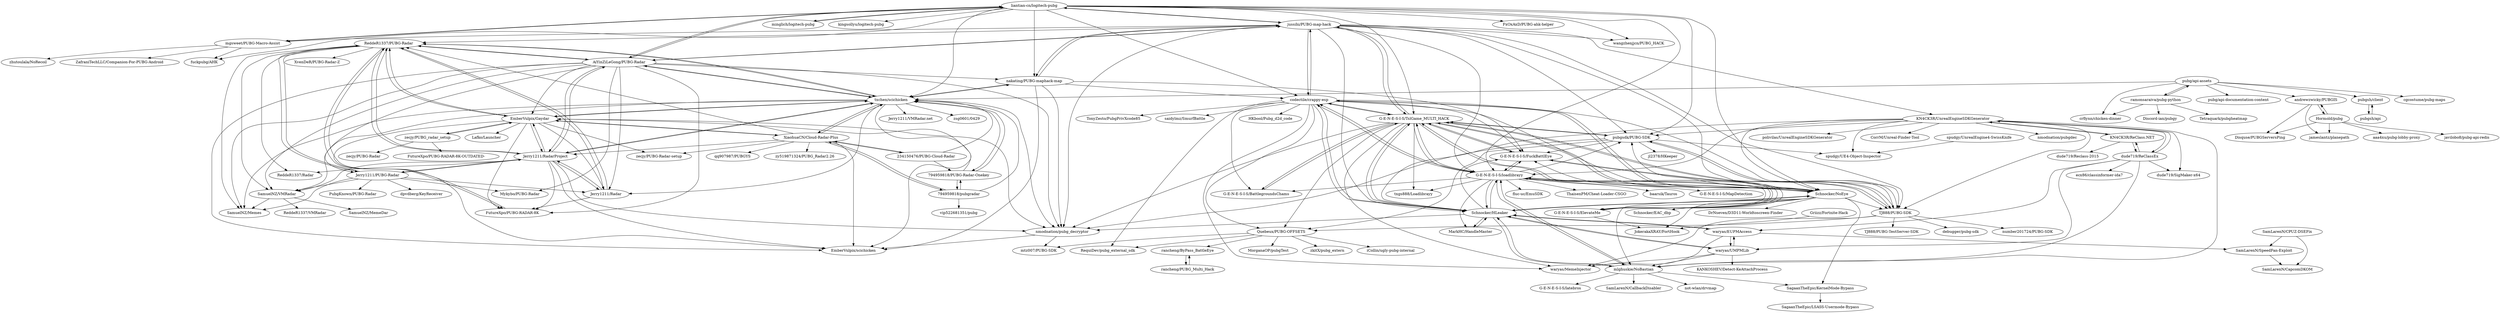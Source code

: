 digraph G {
"liantian-cn/logitech-pubg" -> "jussihi/PUBG-map-hack"
"liantian-cn/logitech-pubg" -> "mgsweet/PUBG-Macro-Assist"
"liantian-cn/logitech-pubg" -> "minglich/logitech-pubg"
"liantian-cn/logitech-pubg" -> "kingsollyu/logitech-pubg"
"liantian-cn/logitech-pubg" -> "G-E-N-E-S-I-S/TslGame_MULTI_HACK"
"liantian-cn/logitech-pubg" -> "nakating/PUBG-maphack-map"
"liantian-cn/logitech-pubg" -> "wangzhenjjcn/PUBG_HACK" ["e"=1]
"liantian-cn/logitech-pubg" -> "AiYinZiLeGong/PUBG-Radar"
"liantian-cn/logitech-pubg" -> "codectile/crappy-esp"
"liantian-cn/logitech-pubg" -> "pubgsdk/PUBG-SDK"
"liantian-cn/logitech-pubg" -> "FxOxAxD/PUBG-ahk-helper"
"liantian-cn/logitech-pubg" -> "txchen/scichicken"
"liantian-cn/logitech-pubg" -> "G-E-N-E-S-I-S/loadlibrayy"
"liantian-cn/logitech-pubg" -> "fuckpubg/AHK"
"liantian-cn/logitech-pubg" -> "Schnocker/NoEye"
"SamLarenN/SpeedFan-Exploit" -> "SamLarenN/CapcomDKOM"
"Schnocker/HLeaker" -> "waryas/UMPMLib"
"Schnocker/HLeaker" -> "Schnocker/NoEye"
"Schnocker/HLeaker" -> "waryas/EUPMAccess"
"Schnocker/HLeaker" -> "codectile/crappy-esp"
"Schnocker/HLeaker" -> "MarkHC/HandleMaster"
"Schnocker/HLeaker" -> "mlghuskie/NoBastian"
"Schnocker/HLeaker" -> "G-E-N-E-S-I-S/loadlibrayy"
"Schnocker/HLeaker" -> "G-E-N-E-S-I-S/FuckBattlEye"
"Schnocker/HLeaker" -> "nmodnation/pubg_decryptor"
"Schnocker/HLeaker" -> "G-E-N-E-S-I-S/TslGame_MULTI_HACK"
"Schnocker/NoEye" -> "Schnocker/HLeaker"
"Schnocker/NoEye" -> "G-E-N-E-S-I-S/FuckBattlEye"
"Schnocker/NoEye" -> "mlghuskie/NoBastian"
"Schnocker/NoEye" -> "G-E-N-E-S-I-S/TslGame_MULTI_HACK"
"Schnocker/NoEye" -> "codectile/crappy-esp"
"Schnocker/NoEye" -> "Schnocker/EAC_dbp" ["e"=1]
"Schnocker/NoEye" -> "SagaanTheEpic/KernelMode-Bypass"
"Schnocker/NoEye" -> "pubgsdk/PUBG-SDK"
"Schnocker/NoEye" -> "G-E-N-E-S-I-S/ElevateMe"
"Schnocker/NoEye" -> "TJ888/PUBG-SDK"
"Schnocker/NoEye" -> "G-E-N-E-S-I-S/loadlibrayy"
"Schnocker/NoEye" -> "DrNseven/D3D11-Worldtoscreen-Finder" ["e"=1]
"Schnocker/NoEye" -> "JokerakaXRAY/FortHook"
"mlghuskie/NoBastian" -> "not-wlan/drvmap" ["e"=1]
"mlghuskie/NoBastian" -> "G-E-N-E-S-I-S/loadlibrayy"
"mlghuskie/NoBastian" -> "SagaanTheEpic/KernelMode-Bypass"
"mlghuskie/NoBastian" -> "G-E-N-E-S-I-S/latebros"
"mlghuskie/NoBastian" -> "Schnocker/HLeaker"
"mlghuskie/NoBastian" -> "SamLarenN/CallbackDisabler"
"waryas/UMPMLib" -> "waryas/EUPMAccess"
"waryas/UMPMLib" -> "Schnocker/HLeaker"
"waryas/UMPMLib" -> "waryas/MemeInjector"
"waryas/UMPMLib" -> "KANKOSHEV/Detect-KeAttachProcess"
"waryas/UMPMLib" -> "mlghuskie/NoBastian"
"KN4CK3R/UnrealEngineSDKGenerator" -> "KN4CK3R/ReClass.NET"
"KN4CK3R/UnrealEngineSDKGenerator" -> "polivilas/UnrealEngineSDKGenerator" ["e"=1]
"KN4CK3R/UnrealEngineSDKGenerator" -> "pubgsdk/PUBG-SDK"
"KN4CK3R/UnrealEngineSDKGenerator" -> "dude719/SigMaker-x64"
"KN4CK3R/UnrealEngineSDKGenerator" -> "TJ888/PUBG-SDK"
"KN4CK3R/UnrealEngineSDKGenerator" -> "dude719/ReClassEx"
"KN4CK3R/UnrealEngineSDKGenerator" -> "G-E-N-E-S-I-S/loadlibrayy"
"KN4CK3R/UnrealEngineSDKGenerator" -> "Schnocker/HLeaker"
"KN4CK3R/UnrealEngineSDKGenerator" -> "CorrM/Unreal-Finder-Tool" ["e"=1]
"KN4CK3R/UnrealEngineSDKGenerator" -> "spudgy/UE4-Object-Inspector"
"KN4CK3R/UnrealEngineSDKGenerator" -> "nmodnation/pubgdec"
"KN4CK3R/UnrealEngineSDKGenerator" -> "mlghuskie/NoBastian"
"KN4CK3R/UnrealEngineSDKGenerator" -> "Schnocker/NoEye"
"MarkHC/HandleMaster" -> "Schnocker/HLeaker"
"jussihi/PUBG-map-hack" -> "nakating/PUBG-maphack-map"
"jussihi/PUBG-map-hack" -> "codectile/crappy-esp"
"jussihi/PUBG-map-hack" -> "G-E-N-E-S-I-S/TslGame_MULTI_HACK"
"jussihi/PUBG-map-hack" -> "liantian-cn/logitech-pubg"
"jussihi/PUBG-map-hack" -> "AiYinZiLeGong/PUBG-Radar"
"jussihi/PUBG-map-hack" -> "G-E-N-E-S-I-S/loadlibrayy"
"jussihi/PUBG-map-hack" -> "Schnocker/NoEye"
"jussihi/PUBG-map-hack" -> "wangzhenjjcn/PUBG_HACK" ["e"=1]
"jussihi/PUBG-map-hack" -> "pubgsdk/PUBG-SDK"
"jussihi/PUBG-map-hack" -> "nmodnation/pubg_decryptor"
"jussihi/PUBG-map-hack" -> "TJ888/PUBG-SDK"
"jussihi/PUBG-map-hack" -> "mgsweet/PUBG-Macro-Assist"
"jussihi/PUBG-map-hack" -> "KN4CK3R/UnrealEngineSDKGenerator"
"jussihi/PUBG-map-hack" -> "ReddeR1337/PUBG-Radar"
"jussihi/PUBG-map-hack" -> "Schnocker/HLeaker"
"Griizz/Fortnite-Hack" -> "JokerakaXRAY/FortHook"
"zecjy/PUBG_radar_setup" -> "zecjy/PUBG-Radar"
"zecjy/PUBG_radar_setup" -> "EmberVulpix/Gaydar"
"zecjy/PUBG_radar_setup" -> "FutureXpo/PUBG-RADAR-8K-OUTDATED-"
"dude719/ReClassEx" -> "KN4CK3R/ReClass.NET"
"dude719/ReClassEx" -> "dude719/SigMaker-x64"
"dude719/ReClassEx" -> "KN4CK3R/UnrealEngineSDKGenerator"
"dude719/ReClassEx" -> "waryas/UMPMLib"
"dude719/ReClassEx" -> "waryas/EUPMAccess"
"dude719/ReClassEx" -> "ecx86/classinformer-ida7"
"dude719/ReClassEx" -> "mlghuskie/NoBastian"
"SagaanTheEpic/KernelMode-Bypass" -> "SagaanTheEpic/LSASS-Usermode-Bypass"
"ramonsaraiva/pubg-python" -> "crflynn/chicken-dinner"
"ramonsaraiva/pubg-python" -> "pubg/api-assets"
"ramonsaraiva/pubg-python" -> "Discord-ian/pubgy"
"ramonsaraiva/pubg-python" -> "Tetraquark/pubgheatmap"
"Jerry1211/RadarProject" -> "ReddeR1337/PUBG-Radar"
"Jerry1211/RadarProject" -> "Jerry1211/Radar"
"Jerry1211/RadarProject" -> "txchen/scichicken"
"Jerry1211/RadarProject" -> "EmberVulpix/Gaydar"
"Jerry1211/RadarProject" -> "SamuelNZ/VMRadar"
"Jerry1211/RadarProject" -> "ReddeR1337/Radar"
"Jerry1211/RadarProject" -> "AiYinZiLeGong/PUBG-Radar"
"Jerry1211/RadarProject" -> "FutureXpo/PUBG-RADAR-8K"
"Jerry1211/RadarProject" -> "EmberVulpix/scichicken"
"Jerry1211/RadarProject" -> "nmodnation/pubg_decryptor"
"Jerry1211/RadarProject" -> "Jerry1211/PUBG-Radar"
"XiaohuaCN/Cloud-Radar-Plus" -> "234150476/PUBG-Cloud-Radar"
"XiaohuaCN/Cloud-Radar-Plus" -> "txchen/scichicken"
"XiaohuaCN/Cloud-Radar-Plus" -> "EmberVulpix/Gaydar"
"XiaohuaCN/Cloud-Radar-Plus" -> "794959818/pubgradar"
"XiaohuaCN/Cloud-Radar-Plus" -> "ReddeR1337/PUBG-Radar"
"XiaohuaCN/Cloud-Radar-Plus" -> "zecjy/PUBG-Radar-setup"
"XiaohuaCN/Cloud-Radar-Plus" -> "Jerry1211/RadarProject"
"XiaohuaCN/Cloud-Radar-Plus" -> "qq907987/PUBGYS"
"XiaohuaCN/Cloud-Radar-Plus" -> "zy519871324/PUBG_Radar2.26" ["e"=1]
"XiaohuaCN/Cloud-Radar-Plus" -> "EmberVulpix/scichicken"
"waryas/EUPMAccess" -> "waryas/UMPMLib"
"waryas/EUPMAccess" -> "Schnocker/HLeaker"
"waryas/EUPMAccess" -> "SamLarenN/SpeedFan-Exploit"
"waryas/EUPMAccess" -> "waryas/MemeInjector"
"G-E-N-E-S-I-S/TslGame_MULTI_HACK" -> "G-E-N-E-S-I-S/ElevateMe"
"G-E-N-E-S-I-S/TslGame_MULTI_HACK" -> "G-E-N-E-S-I-S/FuckBattlEye"
"G-E-N-E-S-I-S/TslGame_MULTI_HACK" -> "codectile/crappy-esp"
"G-E-N-E-S-I-S/TslGame_MULTI_HACK" -> "G-E-N-E-S-I-S/BattlegroundsChams"
"G-E-N-E-S-I-S/TslGame_MULTI_HACK" -> "pubgsdk/PUBG-SDK"
"G-E-N-E-S-I-S/TslGame_MULTI_HACK" -> "TJ888/PUBG-SDK"
"G-E-N-E-S-I-S/TslGame_MULTI_HACK" -> "G-E-N-E-S-I-S/loadlibrayy"
"G-E-N-E-S-I-S/TslGame_MULTI_HACK" -> "Schnocker/NoEye"
"G-E-N-E-S-I-S/TslGame_MULTI_HACK" -> "Schnocker/HLeaker"
"G-E-N-E-S-I-S/TslGame_MULTI_HACK" -> "jussihi/PUBG-map-hack"
"G-E-N-E-S-I-S/TslGame_MULTI_HACK" -> "waryas/MemeInjector"
"G-E-N-E-S-I-S/TslGame_MULTI_HACK" -> "Quebeux/PUBG-OFFSETS"
"G-E-N-E-S-I-S/TslGame_MULTI_HACK" -> "nmodnation/pubg_decryptor"
"G-E-N-E-S-I-S/TslGame_MULTI_HACK" -> "txgs888/Loadlibrayy"
"codectile/crappy-esp" -> "G-E-N-E-S-I-S/TslGame_MULTI_HACK"
"codectile/crappy-esp" -> "TonyZesto/PubgPrivXcode85"
"codectile/crappy-esp" -> "Schnocker/HLeaker"
"codectile/crappy-esp" -> "TJ888/PUBG-SDK"
"codectile/crappy-esp" -> "jussihi/PUBG-map-hack"
"codectile/crappy-esp" -> "Quebeux/PUBG-OFFSETS"
"codectile/crappy-esp" -> "Schnocker/NoEye"
"codectile/crappy-esp" -> "G-E-N-E-S-I-S/loadlibrayy"
"codectile/crappy-esp" -> "saidylmz/SmurfBattle"
"codectile/crappy-esp" -> "G-E-N-E-S-I-S/FuckBattlEye"
"codectile/crappy-esp" -> "RequiDev/pubg_external_sdk"
"codectile/crappy-esp" -> "G-E-N-E-S-I-S/BattlegroundsChams"
"codectile/crappy-esp" -> "G-E-N-E-S-I-S/ElevateMe"
"codectile/crappy-esp" -> "waryas/MemeInjector"
"codectile/crappy-esp" -> "HKbool/Pubg_d2d_code"
"234150476/PUBG-Cloud-Radar" -> "XiaohuaCN/Cloud-Radar-Plus"
"234150476/PUBG-Cloud-Radar" -> "txchen/scichicken"
"234150476/PUBG-Cloud-Radar" -> "794959818/PUBG-Radar-Onekey"
"AiYinZiLeGong/PUBG-Radar" -> "ReddeR1337/PUBG-Radar"
"AiYinZiLeGong/PUBG-Radar" -> "Jerry1211/RadarProject"
"AiYinZiLeGong/PUBG-Radar" -> "Jerry1211/Radar"
"AiYinZiLeGong/PUBG-Radar" -> "SamuelNZ/VMRadar"
"AiYinZiLeGong/PUBG-Radar" -> "jussihi/PUBG-map-hack"
"AiYinZiLeGong/PUBG-Radar" -> "Jerry1211/PUBG-Radar"
"AiYinZiLeGong/PUBG-Radar" -> "txchen/scichicken"
"AiYinZiLeGong/PUBG-Radar" -> "EmberVulpix/Gaydar"
"AiYinZiLeGong/PUBG-Radar" -> "FutureXpo/PUBG-RADAR-8K"
"AiYinZiLeGong/PUBG-Radar" -> "nmodnation/pubg_decryptor"
"AiYinZiLeGong/PUBG-Radar" -> "nakating/PUBG-maphack-map"
"AiYinZiLeGong/PUBG-Radar" -> "SamuelNZ/Memes"
"AiYinZiLeGong/PUBG-Radar" -> "EmberVulpix/scichicken"
"AiYinZiLeGong/PUBG-Radar" -> "Mykybo/PUBG-Radar"
"AiYinZiLeGong/PUBG-Radar" -> "liantian-cn/logitech-pubg"
"Jerry1211/Radar" -> "ReddeR1337/PUBG-Radar"
"Jerry1211/Radar" -> "Jerry1211/RadarProject"
"Jerry1211/Radar" -> "FutureXpo/PUBG-RADAR-8K"
"ReddeR1337/PUBG-Radar" -> "Jerry1211/RadarProject"
"ReddeR1337/PUBG-Radar" -> "Jerry1211/Radar"
"ReddeR1337/PUBG-Radar" -> "ReddeR1337/Radar"
"ReddeR1337/PUBG-Radar" -> "FutureXpo/PUBG-RADAR-8K"
"ReddeR1337/PUBG-Radar" -> "SamuelNZ/VMRadar"
"ReddeR1337/PUBG-Radar" -> "AiYinZiLeGong/PUBG-Radar"
"ReddeR1337/PUBG-Radar" -> "Jerry1211/PUBG-Radar"
"ReddeR1337/PUBG-Radar" -> "XvenDeR/PUBG-Radar-Z"
"ReddeR1337/PUBG-Radar" -> "txchen/scichicken"
"ReddeR1337/PUBG-Radar" -> "EmberVulpix/Gaydar"
"ReddeR1337/PUBG-Radar" -> "SamuelNZ/Memes"
"txchen/scichicken" -> "Jerry1211/RadarProject"
"txchen/scichicken" -> "EmberVulpix/scichicken"
"txchen/scichicken" -> "ReddeR1337/PUBG-Radar"
"txchen/scichicken" -> "XiaohuaCN/Cloud-Radar-Plus"
"txchen/scichicken" -> "EmberVulpix/Gaydar"
"txchen/scichicken" -> "Jerry1211/Radar"
"txchen/scichicken" -> "nakating/PUBG-maphack-map"
"txchen/scichicken" -> "794959818/PUBG-Radar-Onekey"
"txchen/scichicken" -> "SamuelNZ/Memes"
"txchen/scichicken" -> "SamuelNZ/VMRadar"
"txchen/scichicken" -> "nmodnation/pubg_decryptor"
"txchen/scichicken" -> "AiYinZiLeGong/PUBG-Radar"
"txchen/scichicken" -> "Jerry1211/VMRadar.net"
"txchen/scichicken" -> "zsg0601/0429"
"Jerry1211/PUBG-Radar" -> "ReddeR1337/PUBG-Radar"
"Jerry1211/PUBG-Radar" -> "SamuelNZ/VMRadar"
"Jerry1211/PUBG-Radar" -> "Jerry1211/Radar"
"Jerry1211/PUBG-Radar" -> "PubgKnown/PUBG-Radar"
"Jerry1211/PUBG-Radar" -> "Mykybo/PUBG-Radar"
"Jerry1211/PUBG-Radar" -> "Jerry1211/RadarProject"
"Jerry1211/PUBG-Radar" -> "SamuelNZ/Memes"
"Jerry1211/PUBG-Radar" -> "dpvdberg/KeyReceiver"
"pubg/api-assets" -> "pubg/api-documentation-content"
"pubg/api-assets" -> "ramonsaraiva/pubg-python"
"pubg/api-assets" -> "andrewzwicky/PUBGIS"
"pubg/api-assets" -> "crflynn/chicken-dinner"
"pubg/api-assets" -> "pubgsh/client"
"pubg/api-assets" -> "cgcostume/pubg-maps"
"pubg/api-assets" -> "txchen/scichicken"
"nakating/PUBG-maphack-map" -> "jussihi/PUBG-map-hack"
"nakating/PUBG-maphack-map" -> "nmodnation/pubg_decryptor"
"nakating/PUBG-maphack-map" -> "txchen/scichicken"
"nakating/PUBG-maphack-map" -> "G-E-N-E-S-I-S/FuckBattlEye"
"nakating/PUBG-maphack-map" -> "codectile/crappy-esp"
"nakating/PUBG-maphack-map" -> "EmberVulpix/scichicken"
"EmberVulpix/Gaydar" -> "zecjy/PUBG_radar_setup"
"EmberVulpix/Gaydar" -> "Jerry1211/RadarProject"
"EmberVulpix/Gaydar" -> "EmberVulpix/scichicken"
"EmberVulpix/Gaydar" -> "ReddeR1337/PUBG-Radar"
"EmberVulpix/Gaydar" -> "Jerry1211/Radar"
"EmberVulpix/Gaydar" -> "Lafko/Launcher"
"EmberVulpix/Gaydar" -> "zecjy/PUBG-Radar-setup"
"EmberVulpix/Gaydar" -> "txchen/scichicken"
"EmberVulpix/Gaydar" -> "nmodnation/pubg_decryptor"
"EmberVulpix/Gaydar" -> "FutureXpo/PUBG-RADAR-8K"
"EmberVulpix/Gaydar" -> "XiaohuaCN/Cloud-Radar-Plus"
"794959818/PUBG-Radar-Onekey" -> "794959818/pubgradar"
"794959818/PUBG-Radar-Onekey" -> "txchen/scichicken"
"794959818/PUBG-Radar-Onekey" -> "EmberVulpix/Gaydar"
"Hormold/pubg" -> "aaa4xu/pubg-lobby-proxy"
"Hormold/pubg" -> "javilobo8/pubg-api-redis"
"Hormold/pubg" -> "Disquse/PUBGServersPing"
"Hormold/pubg" -> "andrewzwicky/PUBGIS"
"Hormold/pubg" -> "jameslantz/planepath"
"794959818/pubgradar" -> "794959818/PUBG-Radar-Onekey"
"794959818/pubgradar" -> "vip522681351/pubg"
"794959818/pubgradar" -> "XiaohuaCN/Cloud-Radar-Plus"
"794959818/pubgradar" -> "txchen/scichicken"
"spudgy/UnrealEngine4-SwissKnife" -> "spudgy/UE4-Object-Inspector"
"G-E-N-E-S-I-S/BattlegroundsChams" -> "G-E-N-E-S-I-S/TslGame_MULTI_HACK"
"andrewzwicky/PUBGIS" -> "Hormold/pubg"
"andrewzwicky/PUBGIS" -> "jameslantz/planepath"
"andrewzwicky/PUBGIS" -> "Disquse/PUBGServersPing"
"minglich/logitech-pubg" -> "liantian-cn/logitech-pubg"
"mgsweet/PUBG-Macro-Assist" -> "liantian-cn/logitech-pubg"
"mgsweet/PUBG-Macro-Assist" -> "fuckpubg/AHK"
"mgsweet/PUBG-Macro-Assist" -> "zhutoulala/NoRecoil"
"mgsweet/PUBG-Macro-Assist" -> "ZafraniTechLLC/Companion-For-PUBG-Android"
"TJ888/PUBG-SDK" -> "Quebeux/PUBG-OFFSETS"
"TJ888/PUBG-SDK" -> "pubgsdk/PUBG-SDK"
"TJ888/PUBG-SDK" -> "G-E-N-E-S-I-S/FuckBattlEye"
"TJ888/PUBG-SDK" -> "TJ888/PUBG-TestServer-SDK"
"TJ888/PUBG-SDK" -> "G-E-N-E-S-I-S/TslGame_MULTI_HACK"
"TJ888/PUBG-SDK" -> "debugger/pubg-sdk"
"TJ888/PUBG-SDK" -> "number201724/PUBG-SDK"
"TJ888/PUBG-SDK" -> "waryas/MemeInjector"
"SamuelNZ/VMRadar" -> "SamuelNZ/Memes"
"SamuelNZ/VMRadar" -> "ReddeR1337/VMRadar"
"SamuelNZ/VMRadar" -> "SamuelNZ/MemeDar"
"SamLarenN/CPUZ-DSEFix" -> "SamLarenN/CapcomDKOM"
"SamLarenN/CPUZ-DSEFix" -> "SamLarenN/SpeedFan-Exploit"
"KN4CK3R/ReClass.NET" -> "dude719/ReClassEx"
"KN4CK3R/ReClass.NET" -> "dude719/Reclass-2015"
"KN4CK3R/ReClass.NET" -> "KN4CK3R/UnrealEngineSDKGenerator"
"pubgsdk/PUBG-SDK" -> "TJ888/PUBG-SDK"
"pubgsdk/PUBG-SDK" -> "G-E-N-E-S-I-S/TslGame_MULTI_HACK"
"pubgsdk/PUBG-SDK" -> "G-E-N-E-S-I-S/FuckBattlEye"
"pubgsdk/PUBG-SDK" -> "nmodnation/pubg_decryptor"
"pubgsdk/PUBG-SDK" -> "spudgy/UE4-Object-Inspector"
"pubgsdk/PUBG-SDK" -> "Quebeux/PUBG-OFFSETS"
"pubgsdk/PUBG-SDK" -> "jl2378/HKeeper"
"pubgsh/api" -> "pubgsh/client"
"rancheng/ByPass_BattleEye" -> "rancheng/PUBG_Multi_Hack"
"rancheng/PUBG_Multi_Hack" -> "rancheng/ByPass_BattleEye"
"G-E-N-E-S-I-S/loadlibrayy" -> "mlghuskie/NoBastian"
"G-E-N-E-S-I-S/loadlibrayy" -> "G-E-N-E-S-I-S/ElevateMe"
"G-E-N-E-S-I-S/loadlibrayy" -> "G-E-N-E-S-I-S/FuckBattlEye"
"G-E-N-E-S-I-S/loadlibrayy" -> "G-E-N-E-S-I-S/TslGame_MULTI_HACK"
"G-E-N-E-S-I-S/loadlibrayy" -> "G-E-N-E-S-I-S/BattlegroundsChams"
"G-E-N-E-S-I-S/loadlibrayy" -> "Schnocker/HLeaker"
"G-E-N-E-S-I-S/loadlibrayy" -> "codectile/crappy-esp"
"G-E-N-E-S-I-S/loadlibrayy" -> "pubgsdk/PUBG-SDK"
"G-E-N-E-S-I-S/loadlibrayy" -> "G-E-N-E-S-I-S/MapDetection"
"G-E-N-E-S-I-S/loadlibrayy" -> "fluc-uc/EmuSDK" ["e"=1]
"G-E-N-E-S-I-S/loadlibrayy" -> "Schnocker/NoEye"
"G-E-N-E-S-I-S/loadlibrayy" -> "ThaisenPM/Cheat-Loader-CSGO"
"G-E-N-E-S-I-S/loadlibrayy" -> "MarkHC/HandleMaster"
"G-E-N-E-S-I-S/loadlibrayy" -> "txgs888/Loadlibrayy"
"G-E-N-E-S-I-S/loadlibrayy" -> "baarsik/Tauros"
"G-E-N-E-S-I-S/FuckBattlEye" -> "G-E-N-E-S-I-S/TslGame_MULTI_HACK"
"G-E-N-E-S-I-S/FuckBattlEye" -> "TJ888/PUBG-SDK"
"G-E-N-E-S-I-S/FuckBattlEye" -> "G-E-N-E-S-I-S/loadlibrayy"
"pubgsh/client" -> "pubgsh/api"
"FutureXpo/PUBG-RADAR-8K" -> "ReddeR1337/PUBG-Radar"
"G-E-N-E-S-I-S/ElevateMe" -> "G-E-N-E-S-I-S/TslGame_MULTI_HACK"
"G-E-N-E-S-I-S/ElevateMe" -> "G-E-N-E-S-I-S/loadlibrayy"
"G-E-N-E-S-I-S/ElevateMe" -> "JokerakaXRAY/FortHook"
"Quebeux/PUBG-OFFSETS" -> "rancheng/ByPass_BattleEye"
"Quebeux/PUBG-OFFSETS" -> "mtz007/PUBG-SDK"
"Quebeux/PUBG-OFFSETS" -> "MorganaOP/pubgTest"
"Quebeux/PUBG-OFFSETS" -> "RequiDev/pubg_external_sdk"
"Quebeux/PUBG-OFFSETS" -> "zkitX/pubg_extern"
"Quebeux/PUBG-OFFSETS" -> "iCollin/ugly-pubg-internal"
"nmodnation/pubg_decryptor" -> "mtz007/PUBG-SDK"
"nmodnation/pubg_decryptor" -> "EmberVulpix/scichicken"
"liantian-cn/logitech-pubg" ["l"="-22.777,-32.926"]
"jussihi/PUBG-map-hack" ["l"="-22.805,-32.926"]
"mgsweet/PUBG-Macro-Assist" ["l"="-22.741,-32.918"]
"minglich/logitech-pubg" ["l"="-22.75,-32.932"]
"kingsollyu/logitech-pubg" ["l"="-22.722,-32.949"]
"G-E-N-E-S-I-S/TslGame_MULTI_HACK" ["l"="-22.816,-32.954"]
"nakating/PUBG-maphack-map" ["l"="-22.787,-32.903"]
"wangzhenjjcn/PUBG_HACK" ["l"="9.696,19.875"]
"AiYinZiLeGong/PUBG-Radar" ["l"="-22.801,-32.883"]
"codectile/crappy-esp" ["l"="-22.799,-32.956"]
"pubgsdk/PUBG-SDK" ["l"="-22.808,-32.964"]
"FxOxAxD/PUBG-ahk-helper" ["l"="-22.744,-32.947"]
"txchen/scichicken" ["l"="-22.778,-32.862"]
"G-E-N-E-S-I-S/loadlibrayy" ["l"="-22.832,-32.965"]
"fuckpubg/AHK" ["l"="-22.729,-32.929"]
"Schnocker/NoEye" ["l"="-22.835,-32.954"]
"SamLarenN/SpeedFan-Exploit" ["l"="-22.758,-32.896"]
"SamLarenN/CapcomDKOM" ["l"="-22.729,-32.888"]
"Schnocker/HLeaker" ["l"="-22.844,-32.942"]
"waryas/UMPMLib" ["l"="-22.877,-32.927"]
"waryas/EUPMAccess" ["l"="-22.852,-32.92"]
"MarkHC/HandleMaster" ["l"="-22.865,-32.942"]
"mlghuskie/NoBastian" ["l"="-22.875,-32.955"]
"G-E-N-E-S-I-S/FuckBattlEye" ["l"="-22.82,-32.941"]
"nmodnation/pubg_decryptor" ["l"="-22.803,-32.905"]
"Schnocker/EAC_dbp" ["l"="-21.192,-32.286"]
"SagaanTheEpic/KernelMode-Bypass" ["l"="-22.896,-32.942"]
"G-E-N-E-S-I-S/ElevateMe" ["l"="-22.824,-32.979"]
"TJ888/PUBG-SDK" ["l"="-22.805,-32.946"]
"DrNseven/D3D11-Worldtoscreen-Finder" ["l"="-21.174,-32.266"]
"JokerakaXRAY/FortHook" ["l"="-22.847,-33.001"]
"not-wlan/drvmap" ["l"="-21.237,-32.306"]
"G-E-N-E-S-I-S/latebros" ["l"="-22.918,-32.946"]
"SamLarenN/CallbackDisabler" ["l"="-22.926,-32.963"]
"waryas/MemeInjector" ["l"="-22.833,-32.932"]
"KANKOSHEV/Detect-KeAttachProcess" ["l"="-22.914,-32.906"]
"KN4CK3R/UnrealEngineSDKGenerator" ["l"="-22.857,-32.973"]
"KN4CK3R/ReClass.NET" ["l"="-22.9,-32.988"]
"polivilas/UnrealEngineSDKGenerator" ["l"="-21.154,-32.201"]
"dude719/SigMaker-x64" ["l"="-22.883,-32.992"]
"dude719/ReClassEx" ["l"="-22.894,-32.967"]
"CorrM/Unreal-Finder-Tool" ["l"="-21.167,-32.212"]
"spudgy/UE4-Object-Inspector" ["l"="-22.827,-33.011"]
"nmodnation/pubgdec" ["l"="-22.872,-33.007"]
"ReddeR1337/PUBG-Radar" ["l"="-22.809,-32.863"]
"Griizz/Fortnite-Hack" ["l"="-22.859,-33.038"]
"zecjy/PUBG_radar_setup" ["l"="-22.807,-32.819"]
"zecjy/PUBG-Radar" ["l"="-22.823,-32.805"]
"EmberVulpix/Gaydar" ["l"="-22.789,-32.848"]
"FutureXpo/PUBG-RADAR-8K-OUTDATED-" ["l"="-22.811,-32.796"]
"ecx86/classinformer-ida7" ["l"="-22.948,-32.983"]
"SagaanTheEpic/LSASS-Usermode-Bypass" ["l"="-22.927,-32.929"]
"ramonsaraiva/pubg-python" ["l"="-22.692,-32.762"]
"crflynn/chicken-dinner" ["l"="-22.706,-32.749"]
"pubg/api-assets" ["l"="-22.726,-32.761"]
"Discord-ian/pubgy" ["l"="-22.673,-32.751"]
"Tetraquark/pubgheatmap" ["l"="-22.662,-32.764"]
"Jerry1211/RadarProject" ["l"="-22.797,-32.862"]
"Jerry1211/Radar" ["l"="-22.812,-32.852"]
"SamuelNZ/VMRadar" ["l"="-22.825,-32.868"]
"ReddeR1337/Radar" ["l"="-22.816,-32.841"]
"FutureXpo/PUBG-RADAR-8K" ["l"="-22.804,-32.846"]
"EmberVulpix/scichicken" ["l"="-22.781,-32.876"]
"Jerry1211/PUBG-Radar" ["l"="-22.831,-32.855"]
"XiaohuaCN/Cloud-Radar-Plus" ["l"="-22.768,-32.844"]
"234150476/PUBG-Cloud-Radar" ["l"="-22.749,-32.834"]
"794959818/pubgradar" ["l"="-22.737,-32.846"]
"zecjy/PUBG-Radar-setup" ["l"="-22.772,-32.823"]
"qq907987/PUBGYS" ["l"="-22.754,-32.818"]
"zy519871324/PUBG_Radar2.26" ["l"="-39.257,-17.965"]
"G-E-N-E-S-I-S/BattlegroundsChams" ["l"="-22.804,-32.978"]
"Quebeux/PUBG-OFFSETS" ["l"="-22.77,-32.973"]
"txgs888/Loadlibrayy" ["l"="-22.813,-32.992"]
"TonyZesto/PubgPrivXcode85" ["l"="-22.783,-33.002"]
"saidylmz/SmurfBattle" ["l"="-22.785,-32.985"]
"RequiDev/pubg_external_sdk" ["l"="-22.769,-32.987"]
"HKbool/Pubg_d2d_code" ["l"="-22.757,-32.966"]
"794959818/PUBG-Radar-Onekey" ["l"="-22.752,-32.855"]
"SamuelNZ/Memes" ["l"="-22.813,-32.872"]
"Mykybo/PUBG-Radar" ["l"="-22.837,-32.875"]
"XvenDeR/PUBG-Radar-Z" ["l"="-22.831,-32.837"]
"Jerry1211/VMRadar.net" ["l"="-22.788,-32.832"]
"zsg0601/0429" ["l"="-22.777,-32.836"]
"PubgKnown/PUBG-Radar" ["l"="-22.86,-32.842"]
"dpvdberg/KeyReceiver" ["l"="-22.849,-32.833"]
"pubg/api-documentation-content" ["l"="-22.753,-32.752"]
"andrewzwicky/PUBGIS" ["l"="-22.721,-32.698"]
"pubgsh/client" ["l"="-22.7,-32.733"]
"cgcostume/pubg-maps" ["l"="-22.738,-32.734"]
"Lafko/Launcher" ["l"="-22.789,-32.814"]
"Hormold/pubg" ["l"="-22.725,-32.672"]
"aaa4xu/pubg-lobby-proxy" ["l"="-22.714,-32.648"]
"javilobo8/pubg-api-redis" ["l"="-22.742,-32.65"]
"Disquse/PUBGServersPing" ["l"="-22.702,-32.685"]
"jameslantz/planepath" ["l"="-22.705,-32.673"]
"vip522681351/pubg" ["l"="-22.71,-32.837"]
"spudgy/UnrealEngine4-SwissKnife" ["l"="-22.82,-33.048"]
"zhutoulala/NoRecoil" ["l"="-22.702,-32.927"]
"ZafraniTechLLC/Companion-For-PUBG-Android" ["l"="-22.702,-32.911"]
"TJ888/PUBG-TestServer-SDK" ["l"="-22.781,-32.948"]
"debugger/pubg-sdk" ["l"="-22.778,-32.958"]
"number201724/PUBG-SDK" ["l"="-22.825,-32.918"]
"ReddeR1337/VMRadar" ["l"="-22.855,-32.857"]
"SamuelNZ/MemeDar" ["l"="-22.852,-32.868"]
"SamLarenN/CPUZ-DSEFix" ["l"="-22.709,-32.884"]
"dude719/Reclass-2015" ["l"="-22.926,-33.012"]
"jl2378/HKeeper" ["l"="-22.788,-32.976"]
"pubgsh/api" ["l"="-22.682,-32.722"]
"rancheng/ByPass_BattleEye" ["l"="-22.734,-33.003"]
"rancheng/PUBG_Multi_Hack" ["l"="-22.72,-33.017"]
"G-E-N-E-S-I-S/MapDetection" ["l"="-22.832,-32.998"]
"fluc-uc/EmuSDK" ["l"="-22.841,-31.801"]
"ThaisenPM/Cheat-Loader-CSGO" ["l"="-22.857,-32.99"]
"baarsik/Tauros" ["l"="-22.843,-32.988"]
"mtz007/PUBG-SDK" ["l"="-22.768,-32.944"]
"MorganaOP/pubgTest" ["l"="-22.749,-32.987"]
"zkitX/pubg_extern" ["l"="-22.756,-33.001"]
"iCollin/ugly-pubg-internal" ["l"="-22.736,-32.982"]
}